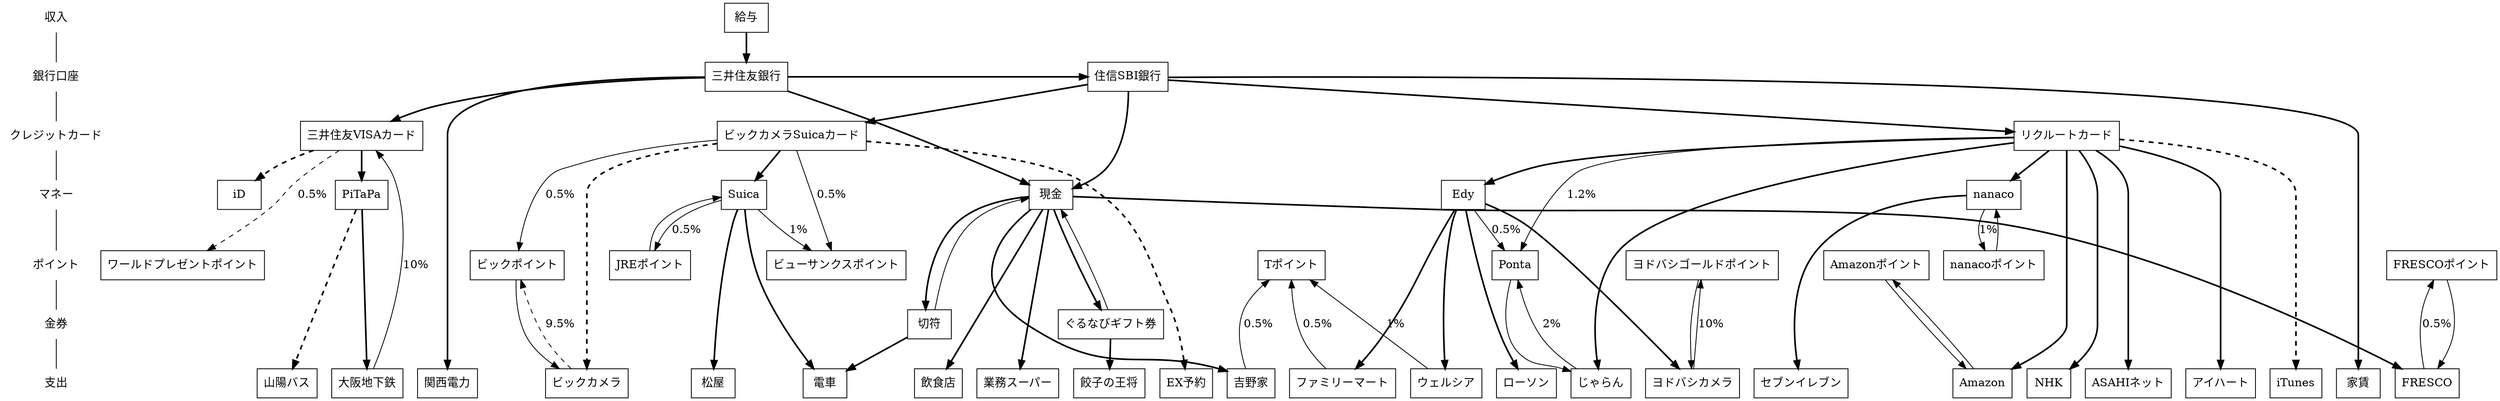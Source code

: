 // dot -Tsvg moneyflow.dot -o moneyflow.svg
// edge: bold: 支出, solid: 還元(label:還元率), dashed: Obsolete
digraph "MoneyFlow"
{
	node [ shape = box ];

	"収入", "銀行口座", "クレジットカード", "マネー", "ポイント", "金券", "支出" [shape = none];
	"収入" -> "銀行口座" -> "クレジットカード" -> "マネー" -> "ポイント" -> "金券" -> "支出" [arrowhead = none];
	{
		rank = same; "収入";
		給与;
	}

	{
		rank = same; "銀行口座";
		三井住友銀行;
		住信SBI銀行;
	}

	{
		rank = same; "クレジットカード";
		三井住友VISAカード;
		ビックカメラSuicaカード;
		リクルートカード;
	}

	{
		rank = same; "マネー";
		Suica;
		PiTaPa;
		現金;
		iD;
		nanaco;
		Edy;
	}

	{
		rank = same; "ポイント";
		// 共通ポイント
		Ponta;
		Tポイント;
		// クレジットカード関係
		ワールドプレゼントポイント;
		ビューサンクスポイント;
		// 独自ポイント
		JREポイント;
		ビックポイント;
		Amazonポイント;
		nanacoポイント;
		FRESCOポイント;
		ヨドバシゴールドポイント;
	}

	{
		rank = same; "金券";
		切符;
		ぐるなびギフト券;
	}

	{
		rank = same; "支出";
		家賃;
		// コンビニ
		ローソン;
		セブンイレブン;
		ファミリーマート;
		// 交通
		電車;
		大阪地下鉄;
		山陽バス;
		// インフラ
		NHK;
		ASAHIネット;
		関西電力;
		// 店舗
		アイハート;
		ウェルシア;
		ビックカメラ;
		ヨドバシカメラ;
		餃子の王将;
		飲食店;
		FRESCO;
		業務スーパー;
		松屋;
		吉野家;
		// ネット
		Amazon;
		iTunes;
		EX予約;
		じゃらん;
	}

	// SMBC
	給与 -> 三井住友銀行 [style="bold", weight=100];
	三井住友銀行 -> 現金, 住信SBI銀行, 関西電力 [style="bold", weight=100];

	// SMBC-Visa
	三井住友銀行 -> 三井住友VISAカード [style="bold", weight=100];
	三井住友VISAカード -> ワールドプレゼントポイント [style="dashed", label="0.5%"];
	// PiTaPa
	三井住友VISAカード -> PiTaPa [style="bold", weight=100];
	PiTaPa -> 大阪地下鉄 [style="bold", weight=100];
	大阪地下鉄 -> 三井住友VISAカード [label="10%"];
	PiTaPa -> 山陽バス [style="bold,dashed", weight=100];
	// iD
	三井住友VISAカード -> iD [style="bold,dashed", weight=100];

	// ビックカメラSuicaカード
	ビックカメラSuicaカード -> ビューサンクスポイント [label="0.5%"];
	ビックカメラSuicaカード -> ビックカメラ [style="bold,dashed", weight=100];
	ビックカメラ -> ビックポイント [style="dashed", label="9.5%"];
	ビックカメラSuicaカード -> ビックポイント [label="0.5%"]
	ビックポイント -> ビックカメラ;
	ビックカメラSuicaカード -> Suica -> 電車 [style="bold", weight=100];
	Suica -> 松屋 [style="bold", weight=100];
	ビックカメラSuicaカード -> EX予約 [style="bold,dashed", weight=100];
	Suica -> JREポイント [label="0.5%"];
	JREポイント -> Suica;
	Suica -> ビューサンクスポイント [label="1%"];

	// 住信SBI
	住信SBI銀行 -> 現金 [style="bold", weight=100];
	住信SBI銀行 -> 家賃 [style="bold", weight=100];
	住信SBI銀行 -> ビックカメラSuicaカード, リクルートカード [style="bold", weight=100];

	// リクルートカード
	リクルートカード -> NHK, ASAHIネット [style="bold", weight=100];
	リクルートカード -> iTunes [style="bold,dashed", weight=100];
	リクルートカード -> Amazon [style="bold", weight=100];
	リクルートカード -> じゃらん [style="bold", weight=100];
	リクルートカード -> アイハート [style="bold", weight=100];
	リクルートカード -> Edy [style="bold", weight=100];
	Edy -> ローソン [style="bold", weight=100];
	Edy -> ファミリーマート [style="bold", weight=100];
	ファミリーマート -> Tポイント [label="0.5%"];
	Edy -> ヨドバシカメラ [style="bold", weight=100];
	ヨドバシカメラ -> ヨドバシゴールドポイント [label="10%"];
	ヨドバシゴールドポイント -> ヨドバシカメラ;
	Edy -> ウェルシア [style="bold", weight=100];
	ウェルシア -> Tポイント [label="1%"];
	Edy -> Ponta [label="0.5%"];
	リクルートカード -> Ponta [label="1.2%"];
	Ponta -> じゃらん;
	じゃらん -> Ponta [label="2%"];
	Amazon -> Amazonポイント -> Amazon;
	リクルートカード -> nanaco [style="bold", weight=100];
	nanaco -> セブンイレブン [style="bold", weight=100];
	nanaco -> nanacoポイント [label="1%"];
	nanacoポイント -> nanaco;

	// 現金
	現金 -> FRESCO [style="bold", weight=100];
	FRESCO -> FRESCOポイント [label="0.5%"];
	FRESCOポイント -> FRESCO;
	現金 -> ぐるなびギフト券 -> 餃子の王将 [style="bold", weight=100];
	ぐるなびギフト券 -> 現金;
	現金 -> 飲食店 [style="bold", weight=100];
	現金 -> 業務スーパー [style="bold", weight=100];
	現金 -> 吉野家 [style="bold", weight=100];
	吉野家 -> Tポイント [label="0.5%"];

	現金 -> 切符 -> 電車 [style="bold", weight=100];
	切符 -> 現金;
} 
